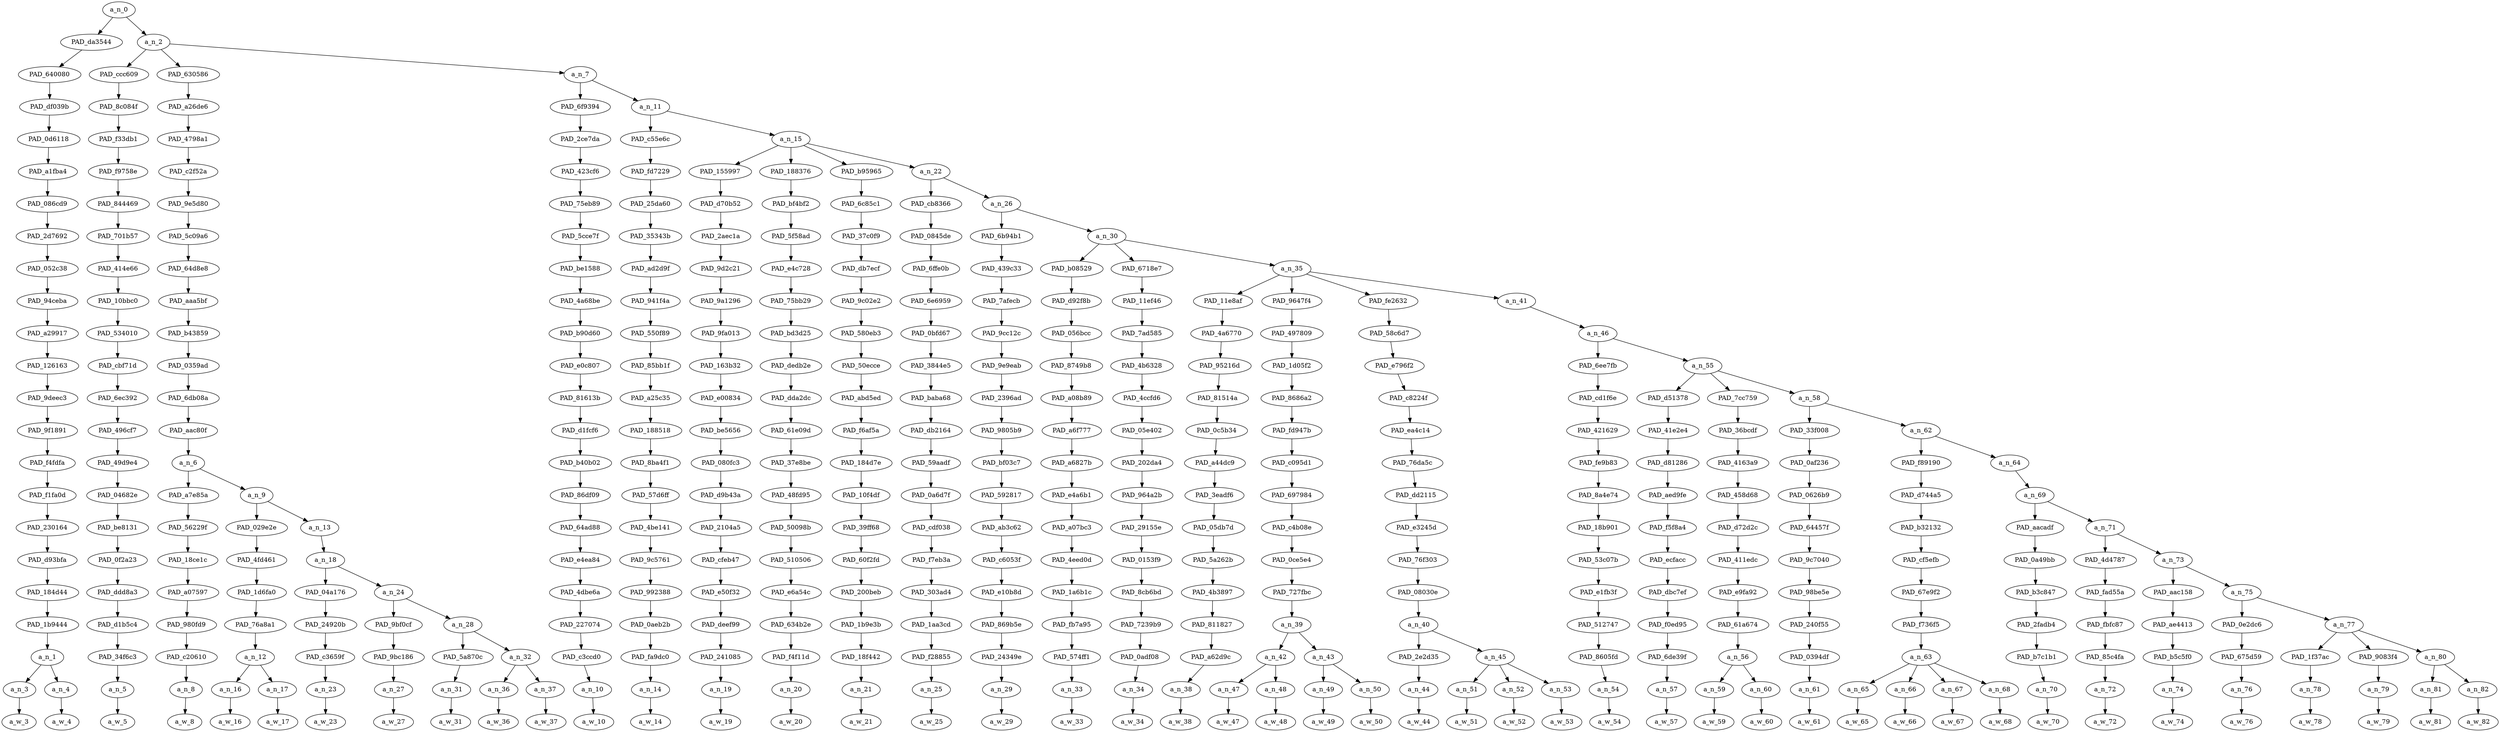 strict digraph "" {
	a_n_0	[div_dir=1,
		index=0,
		level=22,
		pos="3.345327966007185,22!",
		text_span="[0, 1, 2, 3, 4, 5, 6, 7, 8, 9, 10, 11, 12, 13, 14, 15, 16, 17, 18, 19, 20, 21, 22, 23, 24, 25, 26, 27, 28, 29, 30, 31, 32, 33, 34, \
35, 36, 37, 38, 39, 40, 41, 42, 43, 44, 45]",
		value=1.00000001];
	PAD_da3544	[div_dir=1,
		index=0,
		level=21,
		pos="0.5,21!",
		text_span="[0, 1]",
		value=0.11081253];
	a_n_0 -> PAD_da3544;
	a_n_2	[div_dir=1,
		index=1,
		level=21,
		pos="6.19065593201437,21!",
		text_span="[2, 3, 4, 5, 6, 7, 8, 9, 10, 11, 12, 13, 14, 15, 16, 17, 18, 19, 20, 21, 22, 23, 24, 25, 26, 27, 28, 29, 30, 31, 32, 33, 34, 35, \
36, 37, 38, 39, 40, 41, 42, 43, 44, 45]",
		value=0.88868996];
	a_n_0 -> a_n_2;
	PAD_640080	[div_dir=1,
		index=0,
		level=20,
		pos="0.5,20!",
		text_span="[0, 1]",
		value=0.11081253];
	PAD_da3544 -> PAD_640080;
	PAD_df039b	[div_dir=1,
		index=0,
		level=19,
		pos="0.5,19!",
		text_span="[0, 1]",
		value=0.11081253];
	PAD_640080 -> PAD_df039b;
	PAD_0d6118	[div_dir=1,
		index=0,
		level=18,
		pos="0.5,18!",
		text_span="[0, 1]",
		value=0.11081253];
	PAD_df039b -> PAD_0d6118;
	PAD_a1fba4	[div_dir=1,
		index=0,
		level=17,
		pos="0.5,17!",
		text_span="[0, 1]",
		value=0.11081253];
	PAD_0d6118 -> PAD_a1fba4;
	PAD_086cd9	[div_dir=1,
		index=0,
		level=16,
		pos="0.5,16!",
		text_span="[0, 1]",
		value=0.11081253];
	PAD_a1fba4 -> PAD_086cd9;
	PAD_2d7692	[div_dir=1,
		index=0,
		level=15,
		pos="0.5,15!",
		text_span="[0, 1]",
		value=0.11081253];
	PAD_086cd9 -> PAD_2d7692;
	PAD_052c38	[div_dir=1,
		index=0,
		level=14,
		pos="0.5,14!",
		text_span="[0, 1]",
		value=0.11081253];
	PAD_2d7692 -> PAD_052c38;
	PAD_94ceba	[div_dir=1,
		index=0,
		level=13,
		pos="0.5,13!",
		text_span="[0, 1]",
		value=0.11081253];
	PAD_052c38 -> PAD_94ceba;
	PAD_a29917	[div_dir=1,
		index=0,
		level=12,
		pos="0.5,12!",
		text_span="[0, 1]",
		value=0.11081253];
	PAD_94ceba -> PAD_a29917;
	PAD_126163	[div_dir=1,
		index=0,
		level=11,
		pos="0.5,11!",
		text_span="[0, 1]",
		value=0.11081253];
	PAD_a29917 -> PAD_126163;
	PAD_9deec3	[div_dir=1,
		index=0,
		level=10,
		pos="0.5,10!",
		text_span="[0, 1]",
		value=0.11081253];
	PAD_126163 -> PAD_9deec3;
	PAD_9f1891	[div_dir=1,
		index=0,
		level=9,
		pos="0.5,9!",
		text_span="[0, 1]",
		value=0.11081253];
	PAD_9deec3 -> PAD_9f1891;
	PAD_f4fdfa	[div_dir=1,
		index=0,
		level=8,
		pos="0.5,8!",
		text_span="[0, 1]",
		value=0.11081253];
	PAD_9f1891 -> PAD_f4fdfa;
	PAD_f1fa0d	[div_dir=1,
		index=0,
		level=7,
		pos="0.5,7!",
		text_span="[0, 1]",
		value=0.11081253];
	PAD_f4fdfa -> PAD_f1fa0d;
	PAD_230164	[div_dir=1,
		index=0,
		level=6,
		pos="0.5,6!",
		text_span="[0, 1]",
		value=0.11081253];
	PAD_f1fa0d -> PAD_230164;
	PAD_d93bfa	[div_dir=1,
		index=0,
		level=5,
		pos="0.5,5!",
		text_span="[0, 1]",
		value=0.11081253];
	PAD_230164 -> PAD_d93bfa;
	PAD_184d44	[div_dir=1,
		index=0,
		level=4,
		pos="0.5,4!",
		text_span="[0, 1]",
		value=0.11081253];
	PAD_d93bfa -> PAD_184d44;
	PAD_1b9444	[div_dir=1,
		index=0,
		level=3,
		pos="0.5,3!",
		text_span="[0, 1]",
		value=0.11081253];
	PAD_184d44 -> PAD_1b9444;
	a_n_1	[div_dir=1,
		index=0,
		level=2,
		pos="0.5,2!",
		text_span="[0, 1]",
		value=0.11081253];
	PAD_1b9444 -> a_n_1;
	a_n_3	[div_dir=1,
		index=0,
		level=1,
		pos="0.0,1!",
		text_span="[0]",
		value=0.04328497];
	a_n_1 -> a_n_3;
	a_n_4	[div_dir=1,
		index=1,
		level=1,
		pos="1.0,1!",
		text_span="[1]",
		value=0.06733238];
	a_n_1 -> a_n_4;
	a_w_3	[div_dir=0,
		index=0,
		level=0,
		pos="0,0!",
		text_span="[0]",
		value=boko];
	a_n_3 -> a_w_3;
	a_w_4	[div_dir=0,
		index=1,
		level=0,
		pos="1,0!",
		text_span="[1]",
		value=haram];
	a_n_4 -> a_w_4;
	PAD_ccc609	[div_dir=1,
		index=1,
		level=20,
		pos="2.0,20!",
		text_span="[2]",
		value=0.01813881];
	a_n_2 -> PAD_ccc609;
	PAD_630586	[div_dir=1,
		index=2,
		level=20,
		pos="4.359375,20!",
		text_span="[3, 4, 5, 6, 7, 8, 9, 10]",
		value=0.10682925];
	a_n_2 -> PAD_630586;
	a_n_7	[div_dir=1,
		index=3,
		level=20,
		pos="12.212592796043113,20!",
		text_span="[11, 12, 13, 14, 15, 16, 17, 18, 19, 20, 21, 22, 23, 24, 25, 26, 27, 28, 29, 30, 31, 32, 33, 34, 35, 36, 37, 38, 39, 40, 41, 42, \
43, 44, 45]",
		value=0.76326014];
	a_n_2 -> a_n_7;
	PAD_8c084f	[div_dir=1,
		index=1,
		level=19,
		pos="2.0,19!",
		text_span="[2]",
		value=0.01813881];
	PAD_ccc609 -> PAD_8c084f;
	PAD_f33db1	[div_dir=1,
		index=1,
		level=18,
		pos="2.0,18!",
		text_span="[2]",
		value=0.01813881];
	PAD_8c084f -> PAD_f33db1;
	PAD_f9758e	[div_dir=1,
		index=1,
		level=17,
		pos="2.0,17!",
		text_span="[2]",
		value=0.01813881];
	PAD_f33db1 -> PAD_f9758e;
	PAD_844469	[div_dir=1,
		index=1,
		level=16,
		pos="2.0,16!",
		text_span="[2]",
		value=0.01813881];
	PAD_f9758e -> PAD_844469;
	PAD_701b57	[div_dir=1,
		index=1,
		level=15,
		pos="2.0,15!",
		text_span="[2]",
		value=0.01813881];
	PAD_844469 -> PAD_701b57;
	PAD_414e66	[div_dir=1,
		index=1,
		level=14,
		pos="2.0,14!",
		text_span="[2]",
		value=0.01813881];
	PAD_701b57 -> PAD_414e66;
	PAD_10bbc0	[div_dir=1,
		index=1,
		level=13,
		pos="2.0,13!",
		text_span="[2]",
		value=0.01813881];
	PAD_414e66 -> PAD_10bbc0;
	PAD_534010	[div_dir=1,
		index=1,
		level=12,
		pos="2.0,12!",
		text_span="[2]",
		value=0.01813881];
	PAD_10bbc0 -> PAD_534010;
	PAD_cbf71d	[div_dir=1,
		index=1,
		level=11,
		pos="2.0,11!",
		text_span="[2]",
		value=0.01813881];
	PAD_534010 -> PAD_cbf71d;
	PAD_6ec392	[div_dir=1,
		index=1,
		level=10,
		pos="2.0,10!",
		text_span="[2]",
		value=0.01813881];
	PAD_cbf71d -> PAD_6ec392;
	PAD_496cf7	[div_dir=1,
		index=1,
		level=9,
		pos="2.0,9!",
		text_span="[2]",
		value=0.01813881];
	PAD_6ec392 -> PAD_496cf7;
	PAD_49d9e4	[div_dir=1,
		index=1,
		level=8,
		pos="2.0,8!",
		text_span="[2]",
		value=0.01813881];
	PAD_496cf7 -> PAD_49d9e4;
	PAD_04682e	[div_dir=1,
		index=1,
		level=7,
		pos="2.0,7!",
		text_span="[2]",
		value=0.01813881];
	PAD_49d9e4 -> PAD_04682e;
	PAD_be8131	[div_dir=1,
		index=1,
		level=6,
		pos="2.0,6!",
		text_span="[2]",
		value=0.01813881];
	PAD_04682e -> PAD_be8131;
	PAD_0f2a23	[div_dir=1,
		index=1,
		level=5,
		pos="2.0,5!",
		text_span="[2]",
		value=0.01813881];
	PAD_be8131 -> PAD_0f2a23;
	PAD_ddd8a3	[div_dir=1,
		index=1,
		level=4,
		pos="2.0,4!",
		text_span="[2]",
		value=0.01813881];
	PAD_0f2a23 -> PAD_ddd8a3;
	PAD_d1b5c4	[div_dir=1,
		index=1,
		level=3,
		pos="2.0,3!",
		text_span="[2]",
		value=0.01813881];
	PAD_ddd8a3 -> PAD_d1b5c4;
	PAD_34f6c3	[div_dir=1,
		index=1,
		level=2,
		pos="2.0,2!",
		text_span="[2]",
		value=0.01813881];
	PAD_d1b5c4 -> PAD_34f6c3;
	a_n_5	[div_dir=1,
		index=2,
		level=1,
		pos="2.0,1!",
		text_span="[2]",
		value=0.01813881];
	PAD_34f6c3 -> a_n_5;
	a_w_5	[div_dir=0,
		index=2,
		level=0,
		pos="2,0!",
		text_span="[2]",
		value=released];
	a_n_5 -> a_w_5;
	PAD_a26de6	[div_dir=1,
		index=2,
		level=19,
		pos="4.359375,19!",
		text_span="[3, 4, 5, 6, 7, 8, 9, 10]",
		value=0.10682925];
	PAD_630586 -> PAD_a26de6;
	PAD_4798a1	[div_dir=1,
		index=2,
		level=18,
		pos="4.359375,18!",
		text_span="[3, 4, 5, 6, 7, 8, 9, 10]",
		value=0.10682925];
	PAD_a26de6 -> PAD_4798a1;
	PAD_c2f52a	[div_dir=1,
		index=2,
		level=17,
		pos="4.359375,17!",
		text_span="[3, 4, 5, 6, 7, 8, 9, 10]",
		value=0.10682925];
	PAD_4798a1 -> PAD_c2f52a;
	PAD_9e5d80	[div_dir=1,
		index=2,
		level=16,
		pos="4.359375,16!",
		text_span="[3, 4, 5, 6, 7, 8, 9, 10]",
		value=0.10682925];
	PAD_c2f52a -> PAD_9e5d80;
	PAD_5c09a6	[div_dir=1,
		index=2,
		level=15,
		pos="4.359375,15!",
		text_span="[3, 4, 5, 6, 7, 8, 9, 10]",
		value=0.10682925];
	PAD_9e5d80 -> PAD_5c09a6;
	PAD_64d8e8	[div_dir=1,
		index=2,
		level=14,
		pos="4.359375,14!",
		text_span="[3, 4, 5, 6, 7, 8, 9, 10]",
		value=0.10682925];
	PAD_5c09a6 -> PAD_64d8e8;
	PAD_aaa5bf	[div_dir=1,
		index=2,
		level=13,
		pos="4.359375,13!",
		text_span="[3, 4, 5, 6, 7, 8, 9, 10]",
		value=0.10682925];
	PAD_64d8e8 -> PAD_aaa5bf;
	PAD_b43859	[div_dir=1,
		index=2,
		level=12,
		pos="4.359375,12!",
		text_span="[3, 4, 5, 6, 7, 8, 9, 10]",
		value=0.10682925];
	PAD_aaa5bf -> PAD_b43859;
	PAD_0359ad	[div_dir=1,
		index=2,
		level=11,
		pos="4.359375,11!",
		text_span="[3, 4, 5, 6, 7, 8, 9, 10]",
		value=0.10682925];
	PAD_b43859 -> PAD_0359ad;
	PAD_6db08a	[div_dir=1,
		index=2,
		level=10,
		pos="4.359375,10!",
		text_span="[3, 4, 5, 6, 7, 8, 9, 10]",
		value=0.10682925];
	PAD_0359ad -> PAD_6db08a;
	PAD_aac80f	[div_dir=1,
		index=2,
		level=9,
		pos="4.359375,9!",
		text_span="[3, 4, 5, 6, 7, 8, 9, 10]",
		value=0.10682925];
	PAD_6db08a -> PAD_aac80f;
	a_n_6	[div_dir=1,
		index=2,
		level=8,
		pos="4.359375,8!",
		text_span="[3, 4, 5, 6, 7, 8, 9, 10]",
		value=0.10682925];
	PAD_aac80f -> a_n_6;
	PAD_a7e85a	[div_dir=1,
		index=2,
		level=7,
		pos="3.0,7!",
		text_span="[3]",
		value=0.01420059];
	a_n_6 -> PAD_a7e85a;
	a_n_9	[div_dir=1,
		index=3,
		level=7,
		pos="5.71875,7!",
		text_span="[4, 5, 6, 7, 8, 9, 10]",
		value=0.09252358];
	a_n_6 -> a_n_9;
	PAD_56229f	[div_dir=1,
		index=2,
		level=6,
		pos="3.0,6!",
		text_span="[3]",
		value=0.01420059];
	PAD_a7e85a -> PAD_56229f;
	PAD_18ce1c	[div_dir=1,
		index=2,
		level=5,
		pos="3.0,5!",
		text_span="[3]",
		value=0.01420059];
	PAD_56229f -> PAD_18ce1c;
	PAD_a07597	[div_dir=1,
		index=2,
		level=4,
		pos="3.0,4!",
		text_span="[3]",
		value=0.01420059];
	PAD_18ce1c -> PAD_a07597;
	PAD_980fd9	[div_dir=1,
		index=2,
		level=3,
		pos="3.0,3!",
		text_span="[3]",
		value=0.01420059];
	PAD_a07597 -> PAD_980fd9;
	PAD_c20610	[div_dir=1,
		index=2,
		level=2,
		pos="3.0,2!",
		text_span="[3]",
		value=0.01420059];
	PAD_980fd9 -> PAD_c20610;
	a_n_8	[div_dir=1,
		index=3,
		level=1,
		pos="3.0,1!",
		text_span="[3]",
		value=0.01420059];
	PAD_c20610 -> a_n_8;
	a_w_8	[div_dir=0,
		index=3,
		level=0,
		pos="3,0!",
		text_span="[3]",
		value=over];
	a_n_8 -> a_w_8;
	PAD_029e2e	[div_dir=1,
		index=3,
		level=6,
		pos="4.5,6!",
		text_span="[4, 5]",
		value=0.03305853];
	a_n_9 -> PAD_029e2e;
	a_n_13	[div_dir=1,
		index=4,
		level=6,
		pos="6.9375,6!",
		text_span="[6, 7, 8, 9, 10]",
		value=0.05938717];
	a_n_9 -> a_n_13;
	PAD_4fd461	[div_dir=1,
		index=3,
		level=5,
		pos="4.5,5!",
		text_span="[4, 5]",
		value=0.03305853];
	PAD_029e2e -> PAD_4fd461;
	PAD_1d6fa0	[div_dir=1,
		index=3,
		level=4,
		pos="4.5,4!",
		text_span="[4, 5]",
		value=0.03305853];
	PAD_4fd461 -> PAD_1d6fa0;
	PAD_76a8a1	[div_dir=1,
		index=3,
		level=3,
		pos="4.5,3!",
		text_span="[4, 5]",
		value=0.03305853];
	PAD_1d6fa0 -> PAD_76a8a1;
	a_n_12	[div_dir=1,
		index=3,
		level=2,
		pos="4.5,2!",
		text_span="[4, 5]",
		value=0.03305853];
	PAD_76a8a1 -> a_n_12;
	a_n_16	[div_dir=1,
		index=4,
		level=1,
		pos="4.0,1!",
		text_span="[4]",
		value=0.01480060];
	a_n_12 -> a_n_16;
	a_n_17	[div_dir=1,
		index=5,
		level=1,
		pos="5.0,1!",
		text_span="[5]",
		value=0.01816723];
	a_n_12 -> a_n_17;
	a_w_16	[div_dir=0,
		index=4,
		level=0,
		pos="4,0!",
		text_span="[4]",
		value="<number>"];
	a_n_16 -> a_w_16;
	a_w_17	[div_dir=0,
		index=5,
		level=0,
		pos="5,0!",
		text_span="[5]",
		value=girls];
	a_n_17 -> a_w_17;
	a_n_18	[div_dir=1,
		index=4,
		level=5,
		pos="6.9375,5!",
		text_span="[6, 7, 8, 9, 10]",
		value=0.05934394];
	a_n_13 -> a_n_18;
	PAD_04a176	[div_dir=1,
		index=4,
		level=4,
		pos="6.0,4!",
		text_span="[6]",
		value=0.01166482];
	a_n_18 -> PAD_04a176;
	a_n_24	[div_dir=1,
		index=5,
		level=4,
		pos="7.875,4!",
		text_span="[7, 8, 9, 10]",
		value=0.04763590];
	a_n_18 -> a_n_24;
	PAD_24920b	[div_dir=1,
		index=4,
		level=3,
		pos="6.0,3!",
		text_span="[6]",
		value=0.01166482];
	PAD_04a176 -> PAD_24920b;
	PAD_c3659f	[div_dir=1,
		index=4,
		level=2,
		pos="6.0,2!",
		text_span="[6]",
		value=0.01166482];
	PAD_24920b -> PAD_c3659f;
	a_n_23	[div_dir=1,
		index=6,
		level=1,
		pos="6.0,1!",
		text_span="[6]",
		value=0.01166482];
	PAD_c3659f -> a_n_23;
	a_w_23	[div_dir=0,
		index=6,
		level=0,
		pos="6,0!",
		text_span="[6]",
		value=it];
	a_n_23 -> a_w_23;
	PAD_9bf0cf	[div_dir=1,
		index=5,
		level=3,
		pos="7.0,3!",
		text_span="[7]",
		value=0.01143618];
	a_n_24 -> PAD_9bf0cf;
	a_n_28	[div_dir=1,
		index=6,
		level=3,
		pos="8.75,3!",
		text_span="[8, 9, 10]",
		value=0.03615341];
	a_n_24 -> a_n_28;
	PAD_9bc186	[div_dir=1,
		index=5,
		level=2,
		pos="7.0,2!",
		text_span="[7]",
		value=0.01143618];
	PAD_9bf0cf -> PAD_9bc186;
	a_n_27	[div_dir=1,
		index=7,
		level=1,
		pos="7.0,1!",
		text_span="[7]",
		value=0.01143618];
	PAD_9bc186 -> a_n_27;
	a_w_27	[div_dir=0,
		index=7,
		level=0,
		pos="7,0!",
		text_span="[7]",
		value=had];
	a_n_27 -> a_w_27;
	PAD_5a870c	[div_dir=1,
		index=6,
		level=2,
		pos="8.0,2!",
		text_span="[8]",
		value=0.01453573];
	a_n_28 -> PAD_5a870c;
	a_n_32	[div_dir=1,
		index=7,
		level=2,
		pos="9.5,2!",
		text_span="[9, 10]",
		value=0.02157323];
	a_n_28 -> a_n_32;
	a_n_31	[div_dir=1,
		index=8,
		level=1,
		pos="8.0,1!",
		text_span="[8]",
		value=0.01453573];
	PAD_5a870c -> a_n_31;
	a_w_31	[div_dir=0,
		index=8,
		level=0,
		pos="8,0!",
		text_span="[8]",
		value=kidnapped];
	a_n_31 -> a_w_31;
	a_n_36	[div_dir=1,
		index=9,
		level=1,
		pos="9.0,1!",
		text_span="[9]",
		value=0.01019492];
	a_n_32 -> a_n_36;
	a_n_37	[div_dir=1,
		index=10,
		level=1,
		pos="10.0,1!",
		text_span="[10]",
		value=0.01133348];
	a_n_32 -> a_n_37;
	a_w_36	[div_dir=0,
		index=9,
		level=0,
		pos="9,0!",
		text_span="[9]",
		value=years];
	a_n_36 -> a_w_36;
	a_w_37	[div_dir=0,
		index=10,
		level=0,
		pos="10,0!",
		text_span="[10]",
		value=ago];
	a_n_37 -> a_w_37;
	PAD_6f9394	[div_dir=-1,
		index=3,
		level=19,
		pos="11.0,19!",
		text_span="[11]",
		value=0.01133637];
	a_n_7 -> PAD_6f9394;
	a_n_11	[div_dir=1,
		index=4,
		level=19,
		pos="13.425185592086226,19!",
		text_span="[12, 13, 14, 15, 16, 17, 18, 19, 20, 21, 22, 23, 24, 25, 26, 27, 28, 29, 30, 31, 32, 33, 34, 35, 36, 37, 38, 39, 40, 41, 42, 43, \
44, 45]",
		value=0.75146762];
	a_n_7 -> a_n_11;
	PAD_2ce7da	[div_dir=-1,
		index=3,
		level=18,
		pos="11.0,18!",
		text_span="[11]",
		value=0.01133637];
	PAD_6f9394 -> PAD_2ce7da;
	PAD_423cf6	[div_dir=-1,
		index=3,
		level=17,
		pos="11.0,17!",
		text_span="[11]",
		value=0.01133637];
	PAD_2ce7da -> PAD_423cf6;
	PAD_75eb89	[div_dir=-1,
		index=3,
		level=16,
		pos="11.0,16!",
		text_span="[11]",
		value=0.01133637];
	PAD_423cf6 -> PAD_75eb89;
	PAD_5cce7f	[div_dir=-1,
		index=3,
		level=15,
		pos="11.0,15!",
		text_span="[11]",
		value=0.01133637];
	PAD_75eb89 -> PAD_5cce7f;
	PAD_be1588	[div_dir=-1,
		index=3,
		level=14,
		pos="11.0,14!",
		text_span="[11]",
		value=0.01133637];
	PAD_5cce7f -> PAD_be1588;
	PAD_4a68be	[div_dir=-1,
		index=3,
		level=13,
		pos="11.0,13!",
		text_span="[11]",
		value=0.01133637];
	PAD_be1588 -> PAD_4a68be;
	PAD_b90d60	[div_dir=-1,
		index=3,
		level=12,
		pos="11.0,12!",
		text_span="[11]",
		value=0.01133637];
	PAD_4a68be -> PAD_b90d60;
	PAD_e0c807	[div_dir=-1,
		index=3,
		level=11,
		pos="11.0,11!",
		text_span="[11]",
		value=0.01133637];
	PAD_b90d60 -> PAD_e0c807;
	PAD_81613b	[div_dir=-1,
		index=3,
		level=10,
		pos="11.0,10!",
		text_span="[11]",
		value=0.01133637];
	PAD_e0c807 -> PAD_81613b;
	PAD_d1fcf6	[div_dir=-1,
		index=3,
		level=9,
		pos="11.0,9!",
		text_span="[11]",
		value=0.01133637];
	PAD_81613b -> PAD_d1fcf6;
	PAD_b40b02	[div_dir=-1,
		index=3,
		level=8,
		pos="11.0,8!",
		text_span="[11]",
		value=0.01133637];
	PAD_d1fcf6 -> PAD_b40b02;
	PAD_86df09	[div_dir=-1,
		index=4,
		level=7,
		pos="11.0,7!",
		text_span="[11]",
		value=0.01133637];
	PAD_b40b02 -> PAD_86df09;
	PAD_64ad88	[div_dir=-1,
		index=5,
		level=6,
		pos="11.0,6!",
		text_span="[11]",
		value=0.01133637];
	PAD_86df09 -> PAD_64ad88;
	PAD_e4ea84	[div_dir=-1,
		index=5,
		level=5,
		pos="11.0,5!",
		text_span="[11]",
		value=0.01133637];
	PAD_64ad88 -> PAD_e4ea84;
	PAD_4dbe6a	[div_dir=-1,
		index=6,
		level=4,
		pos="11.0,4!",
		text_span="[11]",
		value=0.01133637];
	PAD_e4ea84 -> PAD_4dbe6a;
	PAD_227074	[div_dir=-1,
		index=7,
		level=3,
		pos="11.0,3!",
		text_span="[11]",
		value=0.01133637];
	PAD_4dbe6a -> PAD_227074;
	PAD_c3ccd0	[div_dir=-1,
		index=8,
		level=2,
		pos="11.0,2!",
		text_span="[11]",
		value=0.01133637];
	PAD_227074 -> PAD_c3ccd0;
	a_n_10	[div_dir=-1,
		index=11,
		level=1,
		pos="11.0,1!",
		text_span="[11]",
		value=0.01133637];
	PAD_c3ccd0 -> a_n_10;
	a_w_10	[div_dir=0,
		index=11,
		level=0,
		pos="11,0!",
		text_span="[11]",
		value=because];
	a_n_10 -> a_w_10;
	PAD_c55e6c	[div_dir=1,
		index=4,
		level=18,
		pos="12.0,18!",
		text_span="[12]",
		value=0.01085728];
	a_n_11 -> PAD_c55e6c;
	a_n_15	[div_dir=1,
		index=5,
		level=18,
		pos="14.850371184172454,18!",
		text_span="[13, 14, 15, 16, 17, 18, 19, 20, 21, 22, 23, 24, 25, 26, 27, 28, 29, 30, 31, 32, 33, 34, 35, 36, 37, 38, 39, 40, 41, 42, 43, 44, \
45]",
		value=0.74014827];
	a_n_11 -> a_n_15;
	PAD_fd7229	[div_dir=1,
		index=4,
		level=17,
		pos="12.0,17!",
		text_span="[12]",
		value=0.01085728];
	PAD_c55e6c -> PAD_fd7229;
	PAD_25da60	[div_dir=1,
		index=4,
		level=16,
		pos="12.0,16!",
		text_span="[12]",
		value=0.01085728];
	PAD_fd7229 -> PAD_25da60;
	PAD_35343b	[div_dir=1,
		index=4,
		level=15,
		pos="12.0,15!",
		text_span="[12]",
		value=0.01085728];
	PAD_25da60 -> PAD_35343b;
	PAD_ad2d9f	[div_dir=1,
		index=4,
		level=14,
		pos="12.0,14!",
		text_span="[12]",
		value=0.01085728];
	PAD_35343b -> PAD_ad2d9f;
	PAD_941f4a	[div_dir=1,
		index=4,
		level=13,
		pos="12.0,13!",
		text_span="[12]",
		value=0.01085728];
	PAD_ad2d9f -> PAD_941f4a;
	PAD_550f89	[div_dir=1,
		index=4,
		level=12,
		pos="12.0,12!",
		text_span="[12]",
		value=0.01085728];
	PAD_941f4a -> PAD_550f89;
	PAD_85bb1f	[div_dir=1,
		index=4,
		level=11,
		pos="12.0,11!",
		text_span="[12]",
		value=0.01085728];
	PAD_550f89 -> PAD_85bb1f;
	PAD_a25c35	[div_dir=1,
		index=4,
		level=10,
		pos="12.0,10!",
		text_span="[12]",
		value=0.01085728];
	PAD_85bb1f -> PAD_a25c35;
	PAD_188518	[div_dir=1,
		index=4,
		level=9,
		pos="12.0,9!",
		text_span="[12]",
		value=0.01085728];
	PAD_a25c35 -> PAD_188518;
	PAD_8ba4f1	[div_dir=1,
		index=4,
		level=8,
		pos="12.0,8!",
		text_span="[12]",
		value=0.01085728];
	PAD_188518 -> PAD_8ba4f1;
	PAD_57d6ff	[div_dir=1,
		index=5,
		level=7,
		pos="12.0,7!",
		text_span="[12]",
		value=0.01085728];
	PAD_8ba4f1 -> PAD_57d6ff;
	PAD_4be141	[div_dir=1,
		index=6,
		level=6,
		pos="12.0,6!",
		text_span="[12]",
		value=0.01085728];
	PAD_57d6ff -> PAD_4be141;
	PAD_9c5761	[div_dir=1,
		index=6,
		level=5,
		pos="12.0,5!",
		text_span="[12]",
		value=0.01085728];
	PAD_4be141 -> PAD_9c5761;
	PAD_992388	[div_dir=1,
		index=7,
		level=4,
		pos="12.0,4!",
		text_span="[12]",
		value=0.01085728];
	PAD_9c5761 -> PAD_992388;
	PAD_0aeb2b	[div_dir=1,
		index=8,
		level=3,
		pos="12.0,3!",
		text_span="[12]",
		value=0.01085728];
	PAD_992388 -> PAD_0aeb2b;
	PAD_fa9dc0	[div_dir=1,
		index=9,
		level=2,
		pos="12.0,2!",
		text_span="[12]",
		value=0.01085728];
	PAD_0aeb2b -> PAD_fa9dc0;
	a_n_14	[div_dir=1,
		index=12,
		level=1,
		pos="12.0,1!",
		text_span="[12]",
		value=0.01085728];
	PAD_fa9dc0 -> a_n_14;
	a_w_14	[div_dir=0,
		index=12,
		level=0,
		pos="12,0!",
		text_span="[12]",
		value=they];
	a_n_14 -> a_w_14;
	PAD_155997	[div_dir=-1,
		index=5,
		level=17,
		pos="13.0,17!",
		text_span="[13]",
		value=0.01234299];
	a_n_15 -> PAD_155997;
	PAD_188376	[div_dir=1,
		index=6,
		level=17,
		pos="14.0,17!",
		text_span="[14]",
		value=0.07966029];
	a_n_15 -> PAD_188376;
	PAD_b95965	[div_dir=1,
		index=7,
		level=17,
		pos="15.0,17!",
		text_span="[15]",
		value=0.01495667];
	a_n_15 -> PAD_b95965;
	a_n_22	[div_dir=1,
		index=8,
		level=17,
		pos="17.401484736689817,17!",
		text_span="[16, 17, 18, 19, 20, 21, 22, 23, 24, 25, 26, 27, 28, 29, 30, 31, 32, 33, 34, 35, 36, 37, 38, 39, 40, 41, 42, 43, 44, 45]",
		value=0.63272815];
	a_n_15 -> a_n_22;
	PAD_d70b52	[div_dir=-1,
		index=5,
		level=16,
		pos="13.0,16!",
		text_span="[13]",
		value=0.01234299];
	PAD_155997 -> PAD_d70b52;
	PAD_2aec1a	[div_dir=-1,
		index=5,
		level=15,
		pos="13.0,15!",
		text_span="[13]",
		value=0.01234299];
	PAD_d70b52 -> PAD_2aec1a;
	PAD_9d2c21	[div_dir=-1,
		index=5,
		level=14,
		pos="13.0,14!",
		text_span="[13]",
		value=0.01234299];
	PAD_2aec1a -> PAD_9d2c21;
	PAD_9a1296	[div_dir=-1,
		index=5,
		level=13,
		pos="13.0,13!",
		text_span="[13]",
		value=0.01234299];
	PAD_9d2c21 -> PAD_9a1296;
	PAD_9fa013	[div_dir=-1,
		index=5,
		level=12,
		pos="13.0,12!",
		text_span="[13]",
		value=0.01234299];
	PAD_9a1296 -> PAD_9fa013;
	PAD_163b32	[div_dir=-1,
		index=5,
		level=11,
		pos="13.0,11!",
		text_span="[13]",
		value=0.01234299];
	PAD_9fa013 -> PAD_163b32;
	PAD_e00834	[div_dir=-1,
		index=5,
		level=10,
		pos="13.0,10!",
		text_span="[13]",
		value=0.01234299];
	PAD_163b32 -> PAD_e00834;
	PAD_be5656	[div_dir=-1,
		index=5,
		level=9,
		pos="13.0,9!",
		text_span="[13]",
		value=0.01234299];
	PAD_e00834 -> PAD_be5656;
	PAD_080fc3	[div_dir=-1,
		index=5,
		level=8,
		pos="13.0,8!",
		text_span="[13]",
		value=0.01234299];
	PAD_be5656 -> PAD_080fc3;
	PAD_d9b43a	[div_dir=-1,
		index=6,
		level=7,
		pos="13.0,7!",
		text_span="[13]",
		value=0.01234299];
	PAD_080fc3 -> PAD_d9b43a;
	PAD_2104a5	[div_dir=-1,
		index=7,
		level=6,
		pos="13.0,6!",
		text_span="[13]",
		value=0.01234299];
	PAD_d9b43a -> PAD_2104a5;
	PAD_cfeb47	[div_dir=-1,
		index=7,
		level=5,
		pos="13.0,5!",
		text_span="[13]",
		value=0.01234299];
	PAD_2104a5 -> PAD_cfeb47;
	PAD_e50f32	[div_dir=-1,
		index=8,
		level=4,
		pos="13.0,4!",
		text_span="[13]",
		value=0.01234299];
	PAD_cfeb47 -> PAD_e50f32;
	PAD_deef99	[div_dir=-1,
		index=9,
		level=3,
		pos="13.0,3!",
		text_span="[13]",
		value=0.01234299];
	PAD_e50f32 -> PAD_deef99;
	PAD_241085	[div_dir=-1,
		index=10,
		level=2,
		pos="13.0,2!",
		text_span="[13]",
		value=0.01234299];
	PAD_deef99 -> PAD_241085;
	a_n_19	[div_dir=-1,
		index=13,
		level=1,
		pos="13.0,1!",
		text_span="[13]",
		value=0.01234299];
	PAD_241085 -> a_n_19;
	a_w_19	[div_dir=0,
		index=13,
		level=0,
		pos="13,0!",
		text_span="[13]",
		value=are];
	a_n_19 -> a_w_19;
	PAD_bf4bf2	[div_dir=1,
		index=6,
		level=16,
		pos="14.0,16!",
		text_span="[14]",
		value=0.07966029];
	PAD_188376 -> PAD_bf4bf2;
	PAD_5f58ad	[div_dir=1,
		index=6,
		level=15,
		pos="14.0,15!",
		text_span="[14]",
		value=0.07966029];
	PAD_bf4bf2 -> PAD_5f58ad;
	PAD_e4c728	[div_dir=1,
		index=6,
		level=14,
		pos="14.0,14!",
		text_span="[14]",
		value=0.07966029];
	PAD_5f58ad -> PAD_e4c728;
	PAD_75bb29	[div_dir=1,
		index=6,
		level=13,
		pos="14.0,13!",
		text_span="[14]",
		value=0.07966029];
	PAD_e4c728 -> PAD_75bb29;
	PAD_bd3d25	[div_dir=1,
		index=6,
		level=12,
		pos="14.0,12!",
		text_span="[14]",
		value=0.07966029];
	PAD_75bb29 -> PAD_bd3d25;
	PAD_dedb2e	[div_dir=1,
		index=6,
		level=11,
		pos="14.0,11!",
		text_span="[14]",
		value=0.07966029];
	PAD_bd3d25 -> PAD_dedb2e;
	PAD_dda2dc	[div_dir=1,
		index=6,
		level=10,
		pos="14.0,10!",
		text_span="[14]",
		value=0.07966029];
	PAD_dedb2e -> PAD_dda2dc;
	PAD_61e09d	[div_dir=1,
		index=6,
		level=9,
		pos="14.0,9!",
		text_span="[14]",
		value=0.07966029];
	PAD_dda2dc -> PAD_61e09d;
	PAD_37e8be	[div_dir=1,
		index=6,
		level=8,
		pos="14.0,8!",
		text_span="[14]",
		value=0.07966029];
	PAD_61e09d -> PAD_37e8be;
	PAD_48fd95	[div_dir=1,
		index=7,
		level=7,
		pos="14.0,7!",
		text_span="[14]",
		value=0.07966029];
	PAD_37e8be -> PAD_48fd95;
	PAD_50098b	[div_dir=1,
		index=8,
		level=6,
		pos="14.0,6!",
		text_span="[14]",
		value=0.07966029];
	PAD_48fd95 -> PAD_50098b;
	PAD_510506	[div_dir=1,
		index=8,
		level=5,
		pos="14.0,5!",
		text_span="[14]",
		value=0.07966029];
	PAD_50098b -> PAD_510506;
	PAD_e6a54c	[div_dir=1,
		index=9,
		level=4,
		pos="14.0,4!",
		text_span="[14]",
		value=0.07966029];
	PAD_510506 -> PAD_e6a54c;
	PAD_634b2e	[div_dir=1,
		index=10,
		level=3,
		pos="14.0,3!",
		text_span="[14]",
		value=0.07966029];
	PAD_e6a54c -> PAD_634b2e;
	PAD_f4f11d	[div_dir=1,
		index=11,
		level=2,
		pos="14.0,2!",
		text_span="[14]",
		value=0.07966029];
	PAD_634b2e -> PAD_f4f11d;
	a_n_20	[div_dir=1,
		index=14,
		level=1,
		pos="14.0,1!",
		text_span="[14]",
		value=0.07966029];
	PAD_f4f11d -> a_n_20;
	a_w_20	[div_dir=0,
		index=14,
		level=0,
		pos="14,0!",
		text_span="[14]",
		value=mussleman];
	a_n_20 -> a_w_20;
	PAD_6c85c1	[div_dir=1,
		index=7,
		level=16,
		pos="15.0,16!",
		text_span="[15]",
		value=0.01495667];
	PAD_b95965 -> PAD_6c85c1;
	PAD_37c0f9	[div_dir=1,
		index=7,
		level=15,
		pos="15.0,15!",
		text_span="[15]",
		value=0.01495667];
	PAD_6c85c1 -> PAD_37c0f9;
	PAD_db7ecf	[div_dir=1,
		index=7,
		level=14,
		pos="15.0,14!",
		text_span="[15]",
		value=0.01495667];
	PAD_37c0f9 -> PAD_db7ecf;
	PAD_9c02e2	[div_dir=1,
		index=7,
		level=13,
		pos="15.0,13!",
		text_span="[15]",
		value=0.01495667];
	PAD_db7ecf -> PAD_9c02e2;
	PAD_580eb3	[div_dir=1,
		index=7,
		level=12,
		pos="15.0,12!",
		text_span="[15]",
		value=0.01495667];
	PAD_9c02e2 -> PAD_580eb3;
	PAD_50ecce	[div_dir=1,
		index=7,
		level=11,
		pos="15.0,11!",
		text_span="[15]",
		value=0.01495667];
	PAD_580eb3 -> PAD_50ecce;
	PAD_abd5ed	[div_dir=1,
		index=7,
		level=10,
		pos="15.0,10!",
		text_span="[15]",
		value=0.01495667];
	PAD_50ecce -> PAD_abd5ed;
	PAD_f6af5a	[div_dir=1,
		index=7,
		level=9,
		pos="15.0,9!",
		text_span="[15]",
		value=0.01495667];
	PAD_abd5ed -> PAD_f6af5a;
	PAD_184d7e	[div_dir=1,
		index=7,
		level=8,
		pos="15.0,8!",
		text_span="[15]",
		value=0.01495667];
	PAD_f6af5a -> PAD_184d7e;
	PAD_10f4df	[div_dir=1,
		index=8,
		level=7,
		pos="15.0,7!",
		text_span="[15]",
		value=0.01495667];
	PAD_184d7e -> PAD_10f4df;
	PAD_39ff68	[div_dir=1,
		index=9,
		level=6,
		pos="15.0,6!",
		text_span="[15]",
		value=0.01495667];
	PAD_10f4df -> PAD_39ff68;
	PAD_60f2fd	[div_dir=1,
		index=9,
		level=5,
		pos="15.0,5!",
		text_span="[15]",
		value=0.01495667];
	PAD_39ff68 -> PAD_60f2fd;
	PAD_200beb	[div_dir=1,
		index=10,
		level=4,
		pos="15.0,4!",
		text_span="[15]",
		value=0.01495667];
	PAD_60f2fd -> PAD_200beb;
	PAD_1b9e3b	[div_dir=1,
		index=11,
		level=3,
		pos="15.0,3!",
		text_span="[15]",
		value=0.01495667];
	PAD_200beb -> PAD_1b9e3b;
	PAD_18f442	[div_dir=1,
		index=12,
		level=2,
		pos="15.0,2!",
		text_span="[15]",
		value=0.01495667];
	PAD_1b9e3b -> PAD_18f442;
	a_n_21	[div_dir=1,
		index=15,
		level=1,
		pos="15.0,1!",
		text_span="[15]",
		value=0.01495667];
	PAD_18f442 -> a_n_21;
	a_w_21	[div_dir=0,
		index=15,
		level=0,
		pos="15,0!",
		text_span="[15]",
		value=now];
	a_n_21 -> a_w_21;
	PAD_cb8366	[div_dir=-1,
		index=8,
		level=16,
		pos="16.0,16!",
		text_span="[16]",
		value=0.01457246];
	a_n_22 -> PAD_cb8366;
	a_n_26	[div_dir=1,
		index=9,
		level=16,
		pos="18.80296947337963,16!",
		text_span="[17, 18, 19, 20, 21, 22, 23, 24, 25, 26, 27, 28, 29, 30, 31, 32, 33, 34, 35, 36, 37, 38, 39, 40, 41, 42, 43, 44, 45]",
		value=0.61769908];
	a_n_22 -> a_n_26;
	PAD_0845de	[div_dir=-1,
		index=8,
		level=15,
		pos="16.0,15!",
		text_span="[16]",
		value=0.01457246];
	PAD_cb8366 -> PAD_0845de;
	PAD_6ffe0b	[div_dir=-1,
		index=8,
		level=14,
		pos="16.0,14!",
		text_span="[16]",
		value=0.01457246];
	PAD_0845de -> PAD_6ffe0b;
	PAD_6e6959	[div_dir=-1,
		index=8,
		level=13,
		pos="16.0,13!",
		text_span="[16]",
		value=0.01457246];
	PAD_6ffe0b -> PAD_6e6959;
	PAD_0bfd67	[div_dir=-1,
		index=8,
		level=12,
		pos="16.0,12!",
		text_span="[16]",
		value=0.01457246];
	PAD_6e6959 -> PAD_0bfd67;
	PAD_3844e5	[div_dir=-1,
		index=8,
		level=11,
		pos="16.0,11!",
		text_span="[16]",
		value=0.01457246];
	PAD_0bfd67 -> PAD_3844e5;
	PAD_baba68	[div_dir=-1,
		index=8,
		level=10,
		pos="16.0,10!",
		text_span="[16]",
		value=0.01457246];
	PAD_3844e5 -> PAD_baba68;
	PAD_db2164	[div_dir=-1,
		index=8,
		level=9,
		pos="16.0,9!",
		text_span="[16]",
		value=0.01457246];
	PAD_baba68 -> PAD_db2164;
	PAD_59aadf	[div_dir=-1,
		index=8,
		level=8,
		pos="16.0,8!",
		text_span="[16]",
		value=0.01457246];
	PAD_db2164 -> PAD_59aadf;
	PAD_0a6d7f	[div_dir=-1,
		index=9,
		level=7,
		pos="16.0,7!",
		text_span="[16]",
		value=0.01457246];
	PAD_59aadf -> PAD_0a6d7f;
	PAD_cdf038	[div_dir=-1,
		index=10,
		level=6,
		pos="16.0,6!",
		text_span="[16]",
		value=0.01457246];
	PAD_0a6d7f -> PAD_cdf038;
	PAD_f7eb3a	[div_dir=-1,
		index=10,
		level=5,
		pos="16.0,5!",
		text_span="[16]",
		value=0.01457246];
	PAD_cdf038 -> PAD_f7eb3a;
	PAD_303ad4	[div_dir=-1,
		index=11,
		level=4,
		pos="16.0,4!",
		text_span="[16]",
		value=0.01457246];
	PAD_f7eb3a -> PAD_303ad4;
	PAD_1aa3cd	[div_dir=-1,
		index=12,
		level=3,
		pos="16.0,3!",
		text_span="[16]",
		value=0.01457246];
	PAD_303ad4 -> PAD_1aa3cd;
	PAD_f28855	[div_dir=-1,
		index=13,
		level=2,
		pos="16.0,2!",
		text_span="[16]",
		value=0.01457246];
	PAD_1aa3cd -> PAD_f28855;
	a_n_25	[div_dir=-1,
		index=16,
		level=1,
		pos="16.0,1!",
		text_span="[16]",
		value=0.01457246];
	PAD_f28855 -> a_n_25;
	a_w_25	[div_dir=0,
		index=16,
		level=0,
		pos="16,0!",
		text_span="[16]",
		value=if];
	a_n_25 -> a_w_25;
	PAD_6b94b1	[div_dir=1,
		index=9,
		level=15,
		pos="17.0,15!",
		text_span="[17]",
		value=0.03283584];
	a_n_26 -> PAD_6b94b1;
	a_n_30	[div_dir=1,
		index=10,
		level=15,
		pos="20.60593894675926,15!",
		text_span="[18, 19, 20, 21, 22, 23, 24, 25, 26, 27, 28, 29, 30, 31, 32, 33, 34, 35, 36, 37, 38, 39, 40, 41, 42, 43, 44, 45]",
		value=0.58439070];
	a_n_26 -> a_n_30;
	PAD_439c33	[div_dir=1,
		index=9,
		level=14,
		pos="17.0,14!",
		text_span="[17]",
		value=0.03283584];
	PAD_6b94b1 -> PAD_439c33;
	PAD_7afecb	[div_dir=1,
		index=9,
		level=13,
		pos="17.0,13!",
		text_span="[17]",
		value=0.03283584];
	PAD_439c33 -> PAD_7afecb;
	PAD_9cc12c	[div_dir=1,
		index=9,
		level=12,
		pos="17.0,12!",
		text_span="[17]",
		value=0.03283584];
	PAD_7afecb -> PAD_9cc12c;
	PAD_9e9eab	[div_dir=1,
		index=9,
		level=11,
		pos="17.0,11!",
		text_span="[17]",
		value=0.03283584];
	PAD_9cc12c -> PAD_9e9eab;
	PAD_2396ad	[div_dir=1,
		index=9,
		level=10,
		pos="17.0,10!",
		text_span="[17]",
		value=0.03283584];
	PAD_9e9eab -> PAD_2396ad;
	PAD_9805b9	[div_dir=1,
		index=9,
		level=9,
		pos="17.0,9!",
		text_span="[17]",
		value=0.03283584];
	PAD_2396ad -> PAD_9805b9;
	PAD_bf03c7	[div_dir=1,
		index=9,
		level=8,
		pos="17.0,8!",
		text_span="[17]",
		value=0.03283584];
	PAD_9805b9 -> PAD_bf03c7;
	PAD_592817	[div_dir=1,
		index=10,
		level=7,
		pos="17.0,7!",
		text_span="[17]",
		value=0.03283584];
	PAD_bf03c7 -> PAD_592817;
	PAD_ab3c62	[div_dir=1,
		index=11,
		level=6,
		pos="17.0,6!",
		text_span="[17]",
		value=0.03283584];
	PAD_592817 -> PAD_ab3c62;
	PAD_c6053f	[div_dir=1,
		index=11,
		level=5,
		pos="17.0,5!",
		text_span="[17]",
		value=0.03283584];
	PAD_ab3c62 -> PAD_c6053f;
	PAD_e10b8d	[div_dir=1,
		index=12,
		level=4,
		pos="17.0,4!",
		text_span="[17]",
		value=0.03283584];
	PAD_c6053f -> PAD_e10b8d;
	PAD_869b5e	[div_dir=1,
		index=13,
		level=3,
		pos="17.0,3!",
		text_span="[17]",
		value=0.03283584];
	PAD_e10b8d -> PAD_869b5e;
	PAD_24349e	[div_dir=1,
		index=14,
		level=2,
		pos="17.0,2!",
		text_span="[17]",
		value=0.03283584];
	PAD_869b5e -> PAD_24349e;
	a_n_29	[div_dir=1,
		index=17,
		level=1,
		pos="17.0,1!",
		text_span="[17]",
		value=0.03283584];
	PAD_24349e -> a_n_29;
	a_w_29	[div_dir=0,
		index=17,
		level=0,
		pos="17,0!",
		text_span="[17]",
		value=britain];
	a_n_29 -> a_w_29;
	PAD_b08529	[div_dir=-1,
		index=10,
		level=14,
		pos="18.0,14!",
		text_span="[18]",
		value=0.01210024];
	a_n_30 -> PAD_b08529;
	PAD_6718e7	[div_dir=1,
		index=11,
		level=14,
		pos="19.0,14!",
		text_span="[19]",
		value=0.01197465];
	a_n_30 -> PAD_6718e7;
	a_n_35	[div_dir=1,
		index=12,
		level=14,
		pos="24.81781684027778,14!",
		text_span="[20, 21, 22, 23, 24, 25, 26, 27, 28, 29, 30, 31, 32, 33, 34, 35, 36, 37, 38, 39, 40, 41, 42, 43, 44, 45]",
		value=0.55990403];
	a_n_30 -> a_n_35;
	PAD_d92f8b	[div_dir=-1,
		index=10,
		level=13,
		pos="18.0,13!",
		text_span="[18]",
		value=0.01210024];
	PAD_b08529 -> PAD_d92f8b;
	PAD_056bcc	[div_dir=-1,
		index=10,
		level=12,
		pos="18.0,12!",
		text_span="[18]",
		value=0.01210024];
	PAD_d92f8b -> PAD_056bcc;
	PAD_8749b8	[div_dir=-1,
		index=10,
		level=11,
		pos="18.0,11!",
		text_span="[18]",
		value=0.01210024];
	PAD_056bcc -> PAD_8749b8;
	PAD_a08b89	[div_dir=-1,
		index=10,
		level=10,
		pos="18.0,10!",
		text_span="[18]",
		value=0.01210024];
	PAD_8749b8 -> PAD_a08b89;
	PAD_a6f777	[div_dir=-1,
		index=10,
		level=9,
		pos="18.0,9!",
		text_span="[18]",
		value=0.01210024];
	PAD_a08b89 -> PAD_a6f777;
	PAD_a6827b	[div_dir=-1,
		index=10,
		level=8,
		pos="18.0,8!",
		text_span="[18]",
		value=0.01210024];
	PAD_a6f777 -> PAD_a6827b;
	PAD_e4a6b1	[div_dir=-1,
		index=11,
		level=7,
		pos="18.0,7!",
		text_span="[18]",
		value=0.01210024];
	PAD_a6827b -> PAD_e4a6b1;
	PAD_a07bc3	[div_dir=-1,
		index=12,
		level=6,
		pos="18.0,6!",
		text_span="[18]",
		value=0.01210024];
	PAD_e4a6b1 -> PAD_a07bc3;
	PAD_4eed0d	[div_dir=-1,
		index=12,
		level=5,
		pos="18.0,5!",
		text_span="[18]",
		value=0.01210024];
	PAD_a07bc3 -> PAD_4eed0d;
	PAD_1a6b1c	[div_dir=-1,
		index=13,
		level=4,
		pos="18.0,4!",
		text_span="[18]",
		value=0.01210024];
	PAD_4eed0d -> PAD_1a6b1c;
	PAD_fb7a95	[div_dir=-1,
		index=14,
		level=3,
		pos="18.0,3!",
		text_span="[18]",
		value=0.01210024];
	PAD_1a6b1c -> PAD_fb7a95;
	PAD_574ff1	[div_dir=-1,
		index=15,
		level=2,
		pos="18.0,2!",
		text_span="[18]",
		value=0.01210024];
	PAD_fb7a95 -> PAD_574ff1;
	a_n_33	[div_dir=-1,
		index=18,
		level=1,
		pos="18.0,1!",
		text_span="[18]",
		value=0.01210024];
	PAD_574ff1 -> a_n_33;
	a_w_33	[div_dir=0,
		index=18,
		level=0,
		pos="18,0!",
		text_span="[18]",
		value=could];
	a_n_33 -> a_w_33;
	PAD_11ef46	[div_dir=1,
		index=11,
		level=13,
		pos="19.0,13!",
		text_span="[19]",
		value=0.01197465];
	PAD_6718e7 -> PAD_11ef46;
	PAD_7ad585	[div_dir=1,
		index=11,
		level=12,
		pos="19.0,12!",
		text_span="[19]",
		value=0.01197465];
	PAD_11ef46 -> PAD_7ad585;
	PAD_4b6328	[div_dir=1,
		index=11,
		level=11,
		pos="19.0,11!",
		text_span="[19]",
		value=0.01197465];
	PAD_7ad585 -> PAD_4b6328;
	PAD_4ccfd6	[div_dir=1,
		index=11,
		level=10,
		pos="19.0,10!",
		text_span="[19]",
		value=0.01197465];
	PAD_4b6328 -> PAD_4ccfd6;
	PAD_05e402	[div_dir=1,
		index=11,
		level=9,
		pos="19.0,9!",
		text_span="[19]",
		value=0.01197465];
	PAD_4ccfd6 -> PAD_05e402;
	PAD_202da4	[div_dir=1,
		index=11,
		level=8,
		pos="19.0,8!",
		text_span="[19]",
		value=0.01197465];
	PAD_05e402 -> PAD_202da4;
	PAD_964a2b	[div_dir=1,
		index=12,
		level=7,
		pos="19.0,7!",
		text_span="[19]",
		value=0.01197465];
	PAD_202da4 -> PAD_964a2b;
	PAD_29155e	[div_dir=1,
		index=13,
		level=6,
		pos="19.0,6!",
		text_span="[19]",
		value=0.01197465];
	PAD_964a2b -> PAD_29155e;
	PAD_0153f9	[div_dir=1,
		index=13,
		level=5,
		pos="19.0,5!",
		text_span="[19]",
		value=0.01197465];
	PAD_29155e -> PAD_0153f9;
	PAD_8cb6bd	[div_dir=1,
		index=14,
		level=4,
		pos="19.0,4!",
		text_span="[19]",
		value=0.01197465];
	PAD_0153f9 -> PAD_8cb6bd;
	PAD_7239b9	[div_dir=1,
		index=15,
		level=3,
		pos="19.0,3!",
		text_span="[19]",
		value=0.01197465];
	PAD_8cb6bd -> PAD_7239b9;
	PAD_0adf08	[div_dir=1,
		index=16,
		level=2,
		pos="19.0,2!",
		text_span="[19]",
		value=0.01197465];
	PAD_7239b9 -> PAD_0adf08;
	a_n_34	[div_dir=1,
		index=19,
		level=1,
		pos="19.0,1!",
		text_span="[19]",
		value=0.01197465];
	PAD_0adf08 -> a_n_34;
	a_w_34	[div_dir=0,
		index=19,
		level=0,
		pos="19,0!",
		text_span="[19]",
		value=just];
	a_n_34 -> a_w_34;
	PAD_11e8af	[div_dir=1,
		index=12,
		level=13,
		pos="20.0,13!",
		text_span="[20]",
		value=0.01191950];
	a_n_35 -> PAD_11e8af;
	PAD_9647f4	[div_dir=1,
		index=13,
		level=13,
		pos="22.5,13!",
		text_span="[21, 22, 23, 24]",
		value=0.15664500];
	a_n_35 -> PAD_9647f4;
	PAD_fe2632	[div_dir=1,
		index=14,
		level=13,
		pos="26.0,13!",
		text_span="[25, 26, 27, 28]",
		value=0.08452514];
	a_n_35 -> PAD_fe2632;
	a_n_41	[div_dir=1,
		index=15,
		level=13,
		pos="30.77126736111111,13!",
		text_span="[29, 30, 31, 32, 33, 34, 35, 36, 37, 38, 39, 40, 41, 42, 43, 44, 45]",
		value=0.30638953];
	a_n_35 -> a_n_41;
	PAD_4a6770	[div_dir=1,
		index=12,
		level=12,
		pos="20.0,12!",
		text_span="[20]",
		value=0.01191950];
	PAD_11e8af -> PAD_4a6770;
	PAD_95216d	[div_dir=1,
		index=12,
		level=11,
		pos="20.0,11!",
		text_span="[20]",
		value=0.01191950];
	PAD_4a6770 -> PAD_95216d;
	PAD_81514a	[div_dir=1,
		index=12,
		level=10,
		pos="20.0,10!",
		text_span="[20]",
		value=0.01191950];
	PAD_95216d -> PAD_81514a;
	PAD_0c5b34	[div_dir=1,
		index=12,
		level=9,
		pos="20.0,9!",
		text_span="[20]",
		value=0.01191950];
	PAD_81514a -> PAD_0c5b34;
	PAD_a44dc9	[div_dir=1,
		index=12,
		level=8,
		pos="20.0,8!",
		text_span="[20]",
		value=0.01191950];
	PAD_0c5b34 -> PAD_a44dc9;
	PAD_3eadf6	[div_dir=1,
		index=13,
		level=7,
		pos="20.0,7!",
		text_span="[20]",
		value=0.01191950];
	PAD_a44dc9 -> PAD_3eadf6;
	PAD_05db7d	[div_dir=1,
		index=14,
		level=6,
		pos="20.0,6!",
		text_span="[20]",
		value=0.01191950];
	PAD_3eadf6 -> PAD_05db7d;
	PAD_5a262b	[div_dir=1,
		index=14,
		level=5,
		pos="20.0,5!",
		text_span="[20]",
		value=0.01191950];
	PAD_05db7d -> PAD_5a262b;
	PAD_4b3897	[div_dir=1,
		index=15,
		level=4,
		pos="20.0,4!",
		text_span="[20]",
		value=0.01191950];
	PAD_5a262b -> PAD_4b3897;
	PAD_811827	[div_dir=1,
		index=16,
		level=3,
		pos="20.0,3!",
		text_span="[20]",
		value=0.01191950];
	PAD_4b3897 -> PAD_811827;
	PAD_a62d9c	[div_dir=1,
		index=17,
		level=2,
		pos="20.0,2!",
		text_span="[20]",
		value=0.01191950];
	PAD_811827 -> PAD_a62d9c;
	a_n_38	[div_dir=1,
		index=20,
		level=1,
		pos="20.0,1!",
		text_span="[20]",
		value=0.01191950];
	PAD_a62d9c -> a_n_38;
	a_w_38	[div_dir=0,
		index=20,
		level=0,
		pos="20,0!",
		text_span="[20]",
		value=get];
	a_n_38 -> a_w_38;
	PAD_497809	[div_dir=1,
		index=13,
		level=12,
		pos="22.5,12!",
		text_span="[21, 22, 23, 24]",
		value=0.15664500];
	PAD_9647f4 -> PAD_497809;
	PAD_1d05f2	[div_dir=1,
		index=13,
		level=11,
		pos="22.5,11!",
		text_span="[21, 22, 23, 24]",
		value=0.15664500];
	PAD_497809 -> PAD_1d05f2;
	PAD_8686a2	[div_dir=1,
		index=13,
		level=10,
		pos="22.5,10!",
		text_span="[21, 22, 23, 24]",
		value=0.15664500];
	PAD_1d05f2 -> PAD_8686a2;
	PAD_fd947b	[div_dir=1,
		index=13,
		level=9,
		pos="22.5,9!",
		text_span="[21, 22, 23, 24]",
		value=0.15664500];
	PAD_8686a2 -> PAD_fd947b;
	PAD_c095d1	[div_dir=1,
		index=13,
		level=8,
		pos="22.5,8!",
		text_span="[21, 22, 23, 24]",
		value=0.15664500];
	PAD_fd947b -> PAD_c095d1;
	PAD_697984	[div_dir=1,
		index=14,
		level=7,
		pos="22.5,7!",
		text_span="[21, 22, 23, 24]",
		value=0.15664500];
	PAD_c095d1 -> PAD_697984;
	PAD_c4b08e	[div_dir=1,
		index=15,
		level=6,
		pos="22.5,6!",
		text_span="[21, 22, 23, 24]",
		value=0.15664500];
	PAD_697984 -> PAD_c4b08e;
	PAD_0ce5e4	[div_dir=1,
		index=15,
		level=5,
		pos="22.5,5!",
		text_span="[21, 22, 23, 24]",
		value=0.15664500];
	PAD_c4b08e -> PAD_0ce5e4;
	PAD_727fbc	[div_dir=1,
		index=16,
		level=4,
		pos="22.5,4!",
		text_span="[21, 22, 23, 24]",
		value=0.15664500];
	PAD_0ce5e4 -> PAD_727fbc;
	a_n_39	[div_dir=1,
		index=17,
		level=3,
		pos="22.5,3!",
		text_span="[21, 22, 23, 24]",
		value=0.15664500];
	PAD_727fbc -> a_n_39;
	a_n_42	[div_dir=1,
		index=18,
		level=2,
		pos="21.5,2!",
		text_span="[21, 22]",
		value=0.12883753];
	a_n_39 -> a_n_42;
	a_n_43	[div_dir=1,
		index=19,
		level=2,
		pos="23.5,2!",
		text_span="[23, 24]",
		value=0.02740623];
	a_n_39 -> a_n_43;
	a_n_47	[div_dir=1,
		index=21,
		level=1,
		pos="21.0,1!",
		text_span="[21]",
		value=0.01696177];
	a_n_42 -> a_n_47;
	a_n_48	[div_dir=1,
		index=22,
		level=1,
		pos="22.0,1!",
		text_span="[22]",
		value=0.11144353];
	a_n_42 -> a_n_48;
	a_w_47	[div_dir=0,
		index=21,
		level=0,
		pos="21,0!",
		text_span="[21]",
		value=the];
	a_n_47 -> a_w_47;
	a_w_48	[div_dir=0,
		index=22,
		level=0,
		pos="22,0!",
		text_span="[22]",
		value=muzzies];
	a_n_48 -> a_w_48;
	a_n_49	[div_dir=1,
		index=23,
		level=1,
		pos="23.0,1!",
		text_span="[23]",
		value=0.01392413];
	a_n_43 -> a_n_49;
	a_n_50	[div_dir=1,
		index=24,
		level=1,
		pos="24.0,1!",
		text_span="[24]",
		value=0.01339577];
	a_n_43 -> a_n_50;
	a_w_49	[div_dir=0,
		index=23,
		level=0,
		pos="23,0!",
		text_span="[23]",
		value=up];
	a_n_49 -> a_w_49;
	a_w_50	[div_dir=0,
		index=24,
		level=0,
		pos="24,0!",
		text_span="[24]",
		value=there];
	a_n_50 -> a_w_50;
	PAD_58c6d7	[div_dir=1,
		index=14,
		level=12,
		pos="26.0,12!",
		text_span="[25, 26, 27, 28]",
		value=0.08452514];
	PAD_fe2632 -> PAD_58c6d7;
	PAD_e796f2	[div_dir=1,
		index=14,
		level=11,
		pos="26.0,11!",
		text_span="[25, 26, 27, 28]",
		value=0.08452514];
	PAD_58c6d7 -> PAD_e796f2;
	PAD_c8224f	[div_dir=1,
		index=14,
		level=10,
		pos="26.0,10!",
		text_span="[25, 26, 27, 28]",
		value=0.08452514];
	PAD_e796f2 -> PAD_c8224f;
	PAD_ea4c14	[div_dir=1,
		index=14,
		level=9,
		pos="26.0,9!",
		text_span="[25, 26, 27, 28]",
		value=0.08452514];
	PAD_c8224f -> PAD_ea4c14;
	PAD_76da5c	[div_dir=1,
		index=14,
		level=8,
		pos="26.0,8!",
		text_span="[25, 26, 27, 28]",
		value=0.08452514];
	PAD_ea4c14 -> PAD_76da5c;
	PAD_dd2115	[div_dir=1,
		index=15,
		level=7,
		pos="26.0,7!",
		text_span="[25, 26, 27, 28]",
		value=0.08452514];
	PAD_76da5c -> PAD_dd2115;
	PAD_e3245d	[div_dir=1,
		index=16,
		level=6,
		pos="26.0,6!",
		text_span="[25, 26, 27, 28]",
		value=0.08452514];
	PAD_dd2115 -> PAD_e3245d;
	PAD_76f303	[div_dir=1,
		index=16,
		level=5,
		pos="26.0,5!",
		text_span="[25, 26, 27, 28]",
		value=0.08452514];
	PAD_e3245d -> PAD_76f303;
	PAD_08030e	[div_dir=1,
		index=17,
		level=4,
		pos="26.0,4!",
		text_span="[25, 26, 27, 28]",
		value=0.08452514];
	PAD_76f303 -> PAD_08030e;
	a_n_40	[div_dir=1,
		index=18,
		level=3,
		pos="26.0,3!",
		text_span="[25, 26, 27, 28]",
		value=0.08452514];
	PAD_08030e -> a_n_40;
	PAD_2e2d35	[div_dir=1,
		index=20,
		level=2,
		pos="25.0,2!",
		text_span="[25]",
		value=0.01280868];
	a_n_40 -> PAD_2e2d35;
	a_n_45	[div_dir=-1,
		index=21,
		level=2,
		pos="27.0,2!",
		text_span="[26, 27, 28]",
		value=0.07170562];
	a_n_40 -> a_n_45;
	a_n_44	[div_dir=1,
		index=25,
		level=1,
		pos="25.0,1!",
		text_span="[25]",
		value=0.01280868];
	PAD_2e2d35 -> a_n_44;
	a_w_44	[div_dir=0,
		index=25,
		level=0,
		pos="25,0!",
		text_span="[25]",
		value=in];
	a_n_44 -> a_w_44;
	a_n_51	[div_dir=-1,
		index=26,
		level=1,
		pos="26.0,1!",
		text_span="[26]",
		value=0.04385015];
	a_n_45 -> a_n_51;
	a_n_52	[div_dir=1,
		index=27,
		level=1,
		pos="27.0,1!",
		text_span="[27]",
		value=0.01164607];
	a_n_45 -> a_n_52;
	a_n_53	[div_dir=-1,
		index=28,
		level=1,
		pos="28.0,1!",
		text_span="[28]",
		value=0.01619873];
	a_n_45 -> a_n_53;
	a_w_51	[div_dir=0,
		index=26,
		level=0,
		pos="26,0!",
		text_span="[26]",
		value=teleford];
	a_n_51 -> a_w_51;
	a_w_52	[div_dir=0,
		index=27,
		level=0,
		pos="27,0!",
		text_span="[27]",
		value=or];
	a_n_52 -> a_w_52;
	a_w_53	[div_dir=0,
		index=28,
		level=0,
		pos="28,0!",
		text_span="[28]",
		value=luton];
	a_n_53 -> a_w_53;
	a_n_46	[div_dir=1,
		index=15,
		level=12,
		pos="30.77126736111111,12!",
		text_span="[29, 30, 31, 32, 33, 34, 35, 36, 37, 38, 39, 40, 41, 42, 43, 44, 45]",
		value=0.30607450];
	a_n_41 -> a_n_46;
	PAD_6ee7fb	[div_dir=1,
		index=15,
		level=11,
		pos="29.0,11!",
		text_span="[29]",
		value=0.01116092];
	a_n_46 -> PAD_6ee7fb;
	a_n_55	[div_dir=1,
		index=16,
		level=11,
		pos="32.54253472222222,11!",
		text_span="[30, 31, 32, 33, 34, 35, 36, 37, 38, 39, 40, 41, 42, 43, 44, 45]",
		value=0.29459855];
	a_n_46 -> a_n_55;
	PAD_cd1f6e	[div_dir=1,
		index=15,
		level=10,
		pos="29.0,10!",
		text_span="[29]",
		value=0.01116092];
	PAD_6ee7fb -> PAD_cd1f6e;
	PAD_421629	[div_dir=1,
		index=15,
		level=9,
		pos="29.0,9!",
		text_span="[29]",
		value=0.01116092];
	PAD_cd1f6e -> PAD_421629;
	PAD_fe9b83	[div_dir=1,
		index=15,
		level=8,
		pos="29.0,8!",
		text_span="[29]",
		value=0.01116092];
	PAD_421629 -> PAD_fe9b83;
	PAD_8a4e74	[div_dir=1,
		index=16,
		level=7,
		pos="29.0,7!",
		text_span="[29]",
		value=0.01116092];
	PAD_fe9b83 -> PAD_8a4e74;
	PAD_18b901	[div_dir=1,
		index=17,
		level=6,
		pos="29.0,6!",
		text_span="[29]",
		value=0.01116092];
	PAD_8a4e74 -> PAD_18b901;
	PAD_53c07b	[div_dir=1,
		index=17,
		level=5,
		pos="29.0,5!",
		text_span="[29]",
		value=0.01116092];
	PAD_18b901 -> PAD_53c07b;
	PAD_e1fb3f	[div_dir=1,
		index=18,
		level=4,
		pos="29.0,4!",
		text_span="[29]",
		value=0.01116092];
	PAD_53c07b -> PAD_e1fb3f;
	PAD_512747	[div_dir=1,
		index=19,
		level=3,
		pos="29.0,3!",
		text_span="[29]",
		value=0.01116092];
	PAD_e1fb3f -> PAD_512747;
	PAD_8605fd	[div_dir=1,
		index=22,
		level=2,
		pos="29.0,2!",
		text_span="[29]",
		value=0.01116092];
	PAD_512747 -> PAD_8605fd;
	a_n_54	[div_dir=1,
		index=29,
		level=1,
		pos="29.0,1!",
		text_span="[29]",
		value=0.01116092];
	PAD_8605fd -> a_n_54;
	a_w_54	[div_dir=0,
		index=29,
		level=0,
		pos="29,0!",
		text_span="[29]",
		value=to];
	a_n_54 -> a_w_54;
	PAD_d51378	[div_dir=-1,
		index=17,
		level=10,
		pos="32.0,10!",
		text_span="[32]",
		value=0.01429168];
	a_n_55 -> PAD_d51378;
	PAD_7cc759	[div_dir=1,
		index=16,
		level=10,
		pos="30.5,10!",
		text_span="[30, 31]",
		value=0.02679741];
	a_n_55 -> PAD_7cc759;
	a_n_58	[div_dir=1,
		index=18,
		level=10,
		pos="35.127604166666664,10!",
		text_span="[33, 34, 35, 36, 37, 38, 39, 40, 41, 42, 43, 44, 45]",
		value=0.25319297];
	a_n_55 -> a_n_58;
	PAD_41e2e4	[div_dir=-1,
		index=17,
		level=9,
		pos="32.0,9!",
		text_span="[32]",
		value=0.01429168];
	PAD_d51378 -> PAD_41e2e4;
	PAD_d81286	[div_dir=-1,
		index=17,
		level=8,
		pos="32.0,8!",
		text_span="[32]",
		value=0.01429168];
	PAD_41e2e4 -> PAD_d81286;
	PAD_aed9fe	[div_dir=-1,
		index=18,
		level=7,
		pos="32.0,7!",
		text_span="[32]",
		value=0.01429168];
	PAD_d81286 -> PAD_aed9fe;
	PAD_f5f8a4	[div_dir=-1,
		index=19,
		level=6,
		pos="32.0,6!",
		text_span="[32]",
		value=0.01429168];
	PAD_aed9fe -> PAD_f5f8a4;
	PAD_ecfacc	[div_dir=-1,
		index=19,
		level=5,
		pos="32.0,5!",
		text_span="[32]",
		value=0.01429168];
	PAD_f5f8a4 -> PAD_ecfacc;
	PAD_dbc7ef	[div_dir=-1,
		index=20,
		level=4,
		pos="32.0,4!",
		text_span="[32]",
		value=0.01429168];
	PAD_ecfacc -> PAD_dbc7ef;
	PAD_f0ed95	[div_dir=-1,
		index=21,
		level=3,
		pos="32.0,3!",
		text_span="[32]",
		value=0.01429168];
	PAD_dbc7ef -> PAD_f0ed95;
	PAD_6de39f	[div_dir=-1,
		index=24,
		level=2,
		pos="32.0,2!",
		text_span="[32]",
		value=0.01429168];
	PAD_f0ed95 -> PAD_6de39f;
	a_n_57	[div_dir=-1,
		index=32,
		level=1,
		pos="32.0,1!",
		text_span="[32]",
		value=0.01429168];
	PAD_6de39f -> a_n_57;
	a_w_57	[div_dir=0,
		index=32,
		level=0,
		pos="32,0!",
		text_span="[32]",
		value=and];
	a_n_57 -> a_w_57;
	PAD_36bcdf	[div_dir=1,
		index=16,
		level=9,
		pos="30.5,9!",
		text_span="[30, 31]",
		value=0.02679741];
	PAD_7cc759 -> PAD_36bcdf;
	PAD_4163a9	[div_dir=1,
		index=16,
		level=8,
		pos="30.5,8!",
		text_span="[30, 31]",
		value=0.02679741];
	PAD_36bcdf -> PAD_4163a9;
	PAD_458d68	[div_dir=1,
		index=17,
		level=7,
		pos="30.5,7!",
		text_span="[30, 31]",
		value=0.02679741];
	PAD_4163a9 -> PAD_458d68;
	PAD_d72d2c	[div_dir=1,
		index=18,
		level=6,
		pos="30.5,6!",
		text_span="[30, 31]",
		value=0.02679741];
	PAD_458d68 -> PAD_d72d2c;
	PAD_411edc	[div_dir=1,
		index=18,
		level=5,
		pos="30.5,5!",
		text_span="[30, 31]",
		value=0.02679741];
	PAD_d72d2c -> PAD_411edc;
	PAD_e9fa92	[div_dir=1,
		index=19,
		level=4,
		pos="30.5,4!",
		text_span="[30, 31]",
		value=0.02679741];
	PAD_411edc -> PAD_e9fa92;
	PAD_61a674	[div_dir=1,
		index=20,
		level=3,
		pos="30.5,3!",
		text_span="[30, 31]",
		value=0.02679741];
	PAD_e9fa92 -> PAD_61a674;
	a_n_56	[div_dir=1,
		index=23,
		level=2,
		pos="30.5,2!",
		text_span="[30, 31]",
		value=0.02679741];
	PAD_61a674 -> a_n_56;
	a_n_59	[div_dir=1,
		index=30,
		level=1,
		pos="30.0,1!",
		text_span="[30]",
		value=0.01278761];
	a_n_56 -> a_n_59;
	a_n_60	[div_dir=1,
		index=31,
		level=1,
		pos="31.0,1!",
		text_span="[31]",
		value=0.01396266];
	a_n_56 -> a_n_60;
	a_w_59	[div_dir=0,
		index=30,
		level=0,
		pos="30,0!",
		text_span="[30]",
		value=follow];
	a_n_59 -> a_w_59;
	a_w_60	[div_dir=0,
		index=31,
		level=0,
		pos="31,0!",
		text_span="[31]",
		value=suit];
	a_n_60 -> a_w_60;
	PAD_33f008	[div_dir=1,
		index=18,
		level=9,
		pos="33.0,9!",
		text_span="[33]",
		value=0.01781022];
	a_n_58 -> PAD_33f008;
	a_n_62	[div_dir=1,
		index=19,
		level=9,
		pos="37.25520833333333,9!",
		text_span="[34, 35, 36, 37, 38, 39, 40, 41, 42, 43, 44, 45]",
		value=0.23504836];
	a_n_58 -> a_n_62;
	PAD_0af236	[div_dir=1,
		index=18,
		level=8,
		pos="33.0,8!",
		text_span="[33]",
		value=0.01781022];
	PAD_33f008 -> PAD_0af236;
	PAD_0626b9	[div_dir=1,
		index=19,
		level=7,
		pos="33.0,7!",
		text_span="[33]",
		value=0.01781022];
	PAD_0af236 -> PAD_0626b9;
	PAD_64457f	[div_dir=1,
		index=20,
		level=6,
		pos="33.0,6!",
		text_span="[33]",
		value=0.01781022];
	PAD_0626b9 -> PAD_64457f;
	PAD_9c7040	[div_dir=1,
		index=20,
		level=5,
		pos="33.0,5!",
		text_span="[33]",
		value=0.01781022];
	PAD_64457f -> PAD_9c7040;
	PAD_98be5e	[div_dir=1,
		index=21,
		level=4,
		pos="33.0,4!",
		text_span="[33]",
		value=0.01781022];
	PAD_9c7040 -> PAD_98be5e;
	PAD_240f55	[div_dir=1,
		index=22,
		level=3,
		pos="33.0,3!",
		text_span="[33]",
		value=0.01781022];
	PAD_98be5e -> PAD_240f55;
	PAD_0394df	[div_dir=1,
		index=25,
		level=2,
		pos="33.0,2!",
		text_span="[33]",
		value=0.01781022];
	PAD_240f55 -> PAD_0394df;
	a_n_61	[div_dir=1,
		index=33,
		level=1,
		pos="33.0,1!",
		text_span="[33]",
		value=0.01781022];
	PAD_0394df -> a_n_61;
	a_w_61	[div_dir=0,
		index=33,
		level=0,
		pos="33,0!",
		text_span="[33]",
		value=release];
	a_n_61 -> a_w_61;
	PAD_f89190	[div_dir=1,
		index=19,
		level=8,
		pos="35.5,8!",
		text_span="[34, 35, 36, 37]",
		value=0.08228252];
	a_n_62 -> PAD_f89190;
	a_n_64	[div_dir=1,
		index=20,
		level=8,
		pos="39.010416666666664,8!",
		text_span="[38, 39, 40, 41, 42, 43, 44, 45]",
		value=0.15246289];
	a_n_62 -> a_n_64;
	PAD_d744a5	[div_dir=1,
		index=20,
		level=7,
		pos="35.5,7!",
		text_span="[34, 35, 36, 37]",
		value=0.08228252];
	PAD_f89190 -> PAD_d744a5;
	PAD_b32132	[div_dir=1,
		index=21,
		level=6,
		pos="35.5,6!",
		text_span="[34, 35, 36, 37]",
		value=0.08228252];
	PAD_d744a5 -> PAD_b32132;
	PAD_cf5efb	[div_dir=1,
		index=21,
		level=5,
		pos="35.5,5!",
		text_span="[34, 35, 36, 37]",
		value=0.08228252];
	PAD_b32132 -> PAD_cf5efb;
	PAD_67e9f2	[div_dir=1,
		index=22,
		level=4,
		pos="35.5,4!",
		text_span="[34, 35, 36, 37]",
		value=0.08228252];
	PAD_cf5efb -> PAD_67e9f2;
	PAD_f736f5	[div_dir=1,
		index=23,
		level=3,
		pos="35.5,3!",
		text_span="[34, 35, 36, 37]",
		value=0.08228252];
	PAD_67e9f2 -> PAD_f736f5;
	a_n_63	[div_dir=1,
		index=26,
		level=2,
		pos="35.5,2!",
		text_span="[34, 35, 36, 37]",
		value=0.08228252];
	PAD_f736f5 -> a_n_63;
	a_n_65	[div_dir=1,
		index=34,
		level=1,
		pos="34.0,1!",
		text_span="[34]",
		value=0.01474064];
	a_n_63 -> a_n_65;
	a_n_66	[div_dir=1,
		index=35,
		level=1,
		pos="35.0,1!",
		text_span="[35]",
		value=0.01905958];
	a_n_63 -> a_n_66;
	a_n_67	[div_dir=1,
		index=36,
		level=1,
		pos="36.0,1!",
		text_span="[36]",
		value=0.02570753];
	a_n_63 -> a_n_67;
	a_n_68	[div_dir=1,
		index=37,
		level=1,
		pos="37.0,1!",
		text_span="[37]",
		value=0.02257199];
	a_n_63 -> a_n_68;
	a_w_65	[div_dir=0,
		index=34,
		level=0,
		pos="34,0!",
		text_span="[34]",
		value=the1];
	a_n_65 -> a_w_65;
	a_w_66	[div_dir=0,
		index=35,
		level=0,
		pos="35,0!",
		text_span="[35]",
		value=little];
	a_n_66 -> a_w_66;
	a_w_67	[div_dir=0,
		index=36,
		level=0,
		pos="36,0!",
		text_span="[36]",
		value=white];
	a_n_67 -> a_w_67;
	a_w_68	[div_dir=0,
		index=37,
		level=0,
		pos="37,0!",
		text_span="[37]",
		value=girls1];
	a_n_68 -> a_w_68;
	a_n_69	[div_dir=1,
		index=21,
		level=7,
		pos="39.010416666666664,7!",
		text_span="[38, 39, 40, 41, 42, 43, 44, 45]",
		value=0.15223579];
	a_n_64 -> a_n_69;
	PAD_aacadf	[div_dir=1,
		index=22,
		level=6,
		pos="38.0,6!",
		text_span="[38]",
		value=0.01466017];
	a_n_69 -> PAD_aacadf;
	a_n_71	[div_dir=1,
		index=23,
		level=6,
		pos="40.02083333333333,6!",
		text_span="[39, 40, 41, 42, 43, 44, 45]",
		value=0.13734852];
	a_n_69 -> a_n_71;
	PAD_0a49bb	[div_dir=1,
		index=22,
		level=5,
		pos="38.0,5!",
		text_span="[38]",
		value=0.01466017];
	PAD_aacadf -> PAD_0a49bb;
	PAD_b3c847	[div_dir=1,
		index=23,
		level=4,
		pos="38.0,4!",
		text_span="[38]",
		value=0.01466017];
	PAD_0a49bb -> PAD_b3c847;
	PAD_2fadb4	[div_dir=1,
		index=24,
		level=3,
		pos="38.0,3!",
		text_span="[38]",
		value=0.01466017];
	PAD_b3c847 -> PAD_2fadb4;
	PAD_b7c1b1	[div_dir=1,
		index=27,
		level=2,
		pos="38.0,2!",
		text_span="[38]",
		value=0.01466017];
	PAD_2fadb4 -> PAD_b7c1b1;
	a_n_70	[div_dir=1,
		index=38,
		level=1,
		pos="38.0,1!",
		text_span="[38]",
		value=0.01466017];
	PAD_b7c1b1 -> a_n_70;
	a_w_70	[div_dir=0,
		index=38,
		level=0,
		pos="38,0!",
		text_span="[38]",
		value=they1];
	a_n_70 -> a_w_70;
	PAD_4d4787	[div_dir=1,
		index=23,
		level=5,
		pos="39.0,5!",
		text_span="[39]",
		value=0.01379636];
	a_n_71 -> PAD_4d4787;
	a_n_73	[div_dir=1,
		index=24,
		level=5,
		pos="41.041666666666664,5!",
		text_span="[40, 41, 42, 43, 44, 45]",
		value=0.12332476];
	a_n_71 -> a_n_73;
	PAD_fad55a	[div_dir=1,
		index=24,
		level=4,
		pos="39.0,4!",
		text_span="[39]",
		value=0.01379636];
	PAD_4d4787 -> PAD_fad55a;
	PAD_fbfc87	[div_dir=1,
		index=25,
		level=3,
		pos="39.0,3!",
		text_span="[39]",
		value=0.01379636];
	PAD_fad55a -> PAD_fbfc87;
	PAD_85c4fa	[div_dir=1,
		index=28,
		level=2,
		pos="39.0,2!",
		text_span="[39]",
		value=0.01379636];
	PAD_fbfc87 -> PAD_85c4fa;
	a_n_72	[div_dir=1,
		index=39,
		level=1,
		pos="39.0,1!",
		text_span="[39]",
		value=0.01379636];
	PAD_85c4fa -> a_n_72;
	a_w_72	[div_dir=0,
		index=39,
		level=0,
		pos="39,0!",
		text_span="[39]",
		value=are1];
	a_n_72 -> a_w_72;
	PAD_aac158	[div_dir=-1,
		index=25,
		level=4,
		pos="40.0,4!",
		text_span="[40]",
		value=0.01383020];
	a_n_73 -> PAD_aac158;
	a_n_75	[div_dir=1,
		index=26,
		level=4,
		pos="42.08333333333333,4!",
		text_span="[41, 42, 43, 44, 45]",
		value=0.10926430];
	a_n_73 -> a_n_75;
	PAD_ae4413	[div_dir=-1,
		index=26,
		level=3,
		pos="40.0,3!",
		text_span="[40]",
		value=0.01383020];
	PAD_aac158 -> PAD_ae4413;
	PAD_b5c5f0	[div_dir=-1,
		index=29,
		level=2,
		pos="40.0,2!",
		text_span="[40]",
		value=0.01383020];
	PAD_ae4413 -> PAD_b5c5f0;
	a_n_74	[div_dir=-1,
		index=40,
		level=1,
		pos="40.0,1!",
		text_span="[40]",
		value=0.01383020];
	PAD_b5c5f0 -> a_n_74;
	a_w_74	[div_dir=0,
		index=40,
		level=0,
		pos="40,0!",
		text_span="[40]",
		value=holding];
	a_n_74 -> a_w_74;
	PAD_0e2dc6	[div_dir=1,
		index=27,
		level=3,
		pos="41.0,3!",
		text_span="[41]",
		value=0.01310193];
	a_n_75 -> PAD_0e2dc6;
	a_n_77	[div_dir=1,
		index=28,
		level=3,
		pos="43.166666666666664,3!",
		text_span="[42, 43, 44, 45]",
		value=0.09590335];
	a_n_75 -> a_n_77;
	PAD_675d59	[div_dir=1,
		index=30,
		level=2,
		pos="41.0,2!",
		text_span="[41]",
		value=0.01310193];
	PAD_0e2dc6 -> PAD_675d59;
	a_n_76	[div_dir=1,
		index=41,
		level=1,
		pos="41.0,1!",
		text_span="[41]",
		value=0.01310193];
	PAD_675d59 -> a_n_76;
	a_w_76	[div_dir=0,
		index=41,
		level=0,
		pos="41,0!",
		text_span="[41]",
		value=in1];
	a_n_76 -> a_w_76;
	PAD_1f37ac	[div_dir=1,
		index=31,
		level=2,
		pos="42.0,2!",
		text_span="[42]",
		value=0.02790215];
	a_n_77 -> PAD_1f37ac;
	PAD_9083f4	[div_dir=1,
		index=32,
		level=2,
		pos="43.0,2!",
		text_span="[43]",
		value=0.01425512];
	a_n_77 -> PAD_9083f4;
	a_n_80	[div_dir=1,
		index=33,
		level=2,
		pos="44.5,2!",
		text_span="[44, 45]",
		value=0.05345910];
	a_n_77 -> a_n_80;
	a_n_78	[div_dir=1,
		index=42,
		level=1,
		pos="42.0,1!",
		text_span="[42]",
		value=0.02790215];
	PAD_1f37ac -> a_n_78;
	a_w_78	[div_dir=0,
		index=42,
		level=0,
		pos="42,0!",
		text_span="[42]",
		value=slavery];
	a_n_78 -> a_w_78;
	a_n_79	[div_dir=1,
		index=43,
		level=1,
		pos="43.0,1!",
		text_span="[43]",
		value=0.01425512];
	PAD_9083f4 -> a_n_79;
	a_w_79	[div_dir=0,
		index=43,
		level=0,
		pos="43,0!",
		text_span="[43]",
		value=and1];
	a_n_79 -> a_w_79;
	a_n_81	[div_dir=-1,
		index=44,
		level=1,
		pos="44.0,1!",
		text_span="[44]",
		value=0.02040311];
	a_n_80 -> a_n_81;
	a_n_82	[div_dir=1,
		index=45,
		level=1,
		pos="45.0,1!",
		text_span="[45]",
		value=0.03285192];
	a_n_80 -> a_n_82;
	a_w_81	[div_dir=0,
		index=44,
		level=0,
		pos="44,0!",
		text_span="[44]",
		value=forced];
	a_n_81 -> a_w_81;
	a_w_82	[div_dir=0,
		index=45,
		level=0,
		pos="45,0!",
		text_span="[45]",
		value=prostitution];
	a_n_82 -> a_w_82;
}
